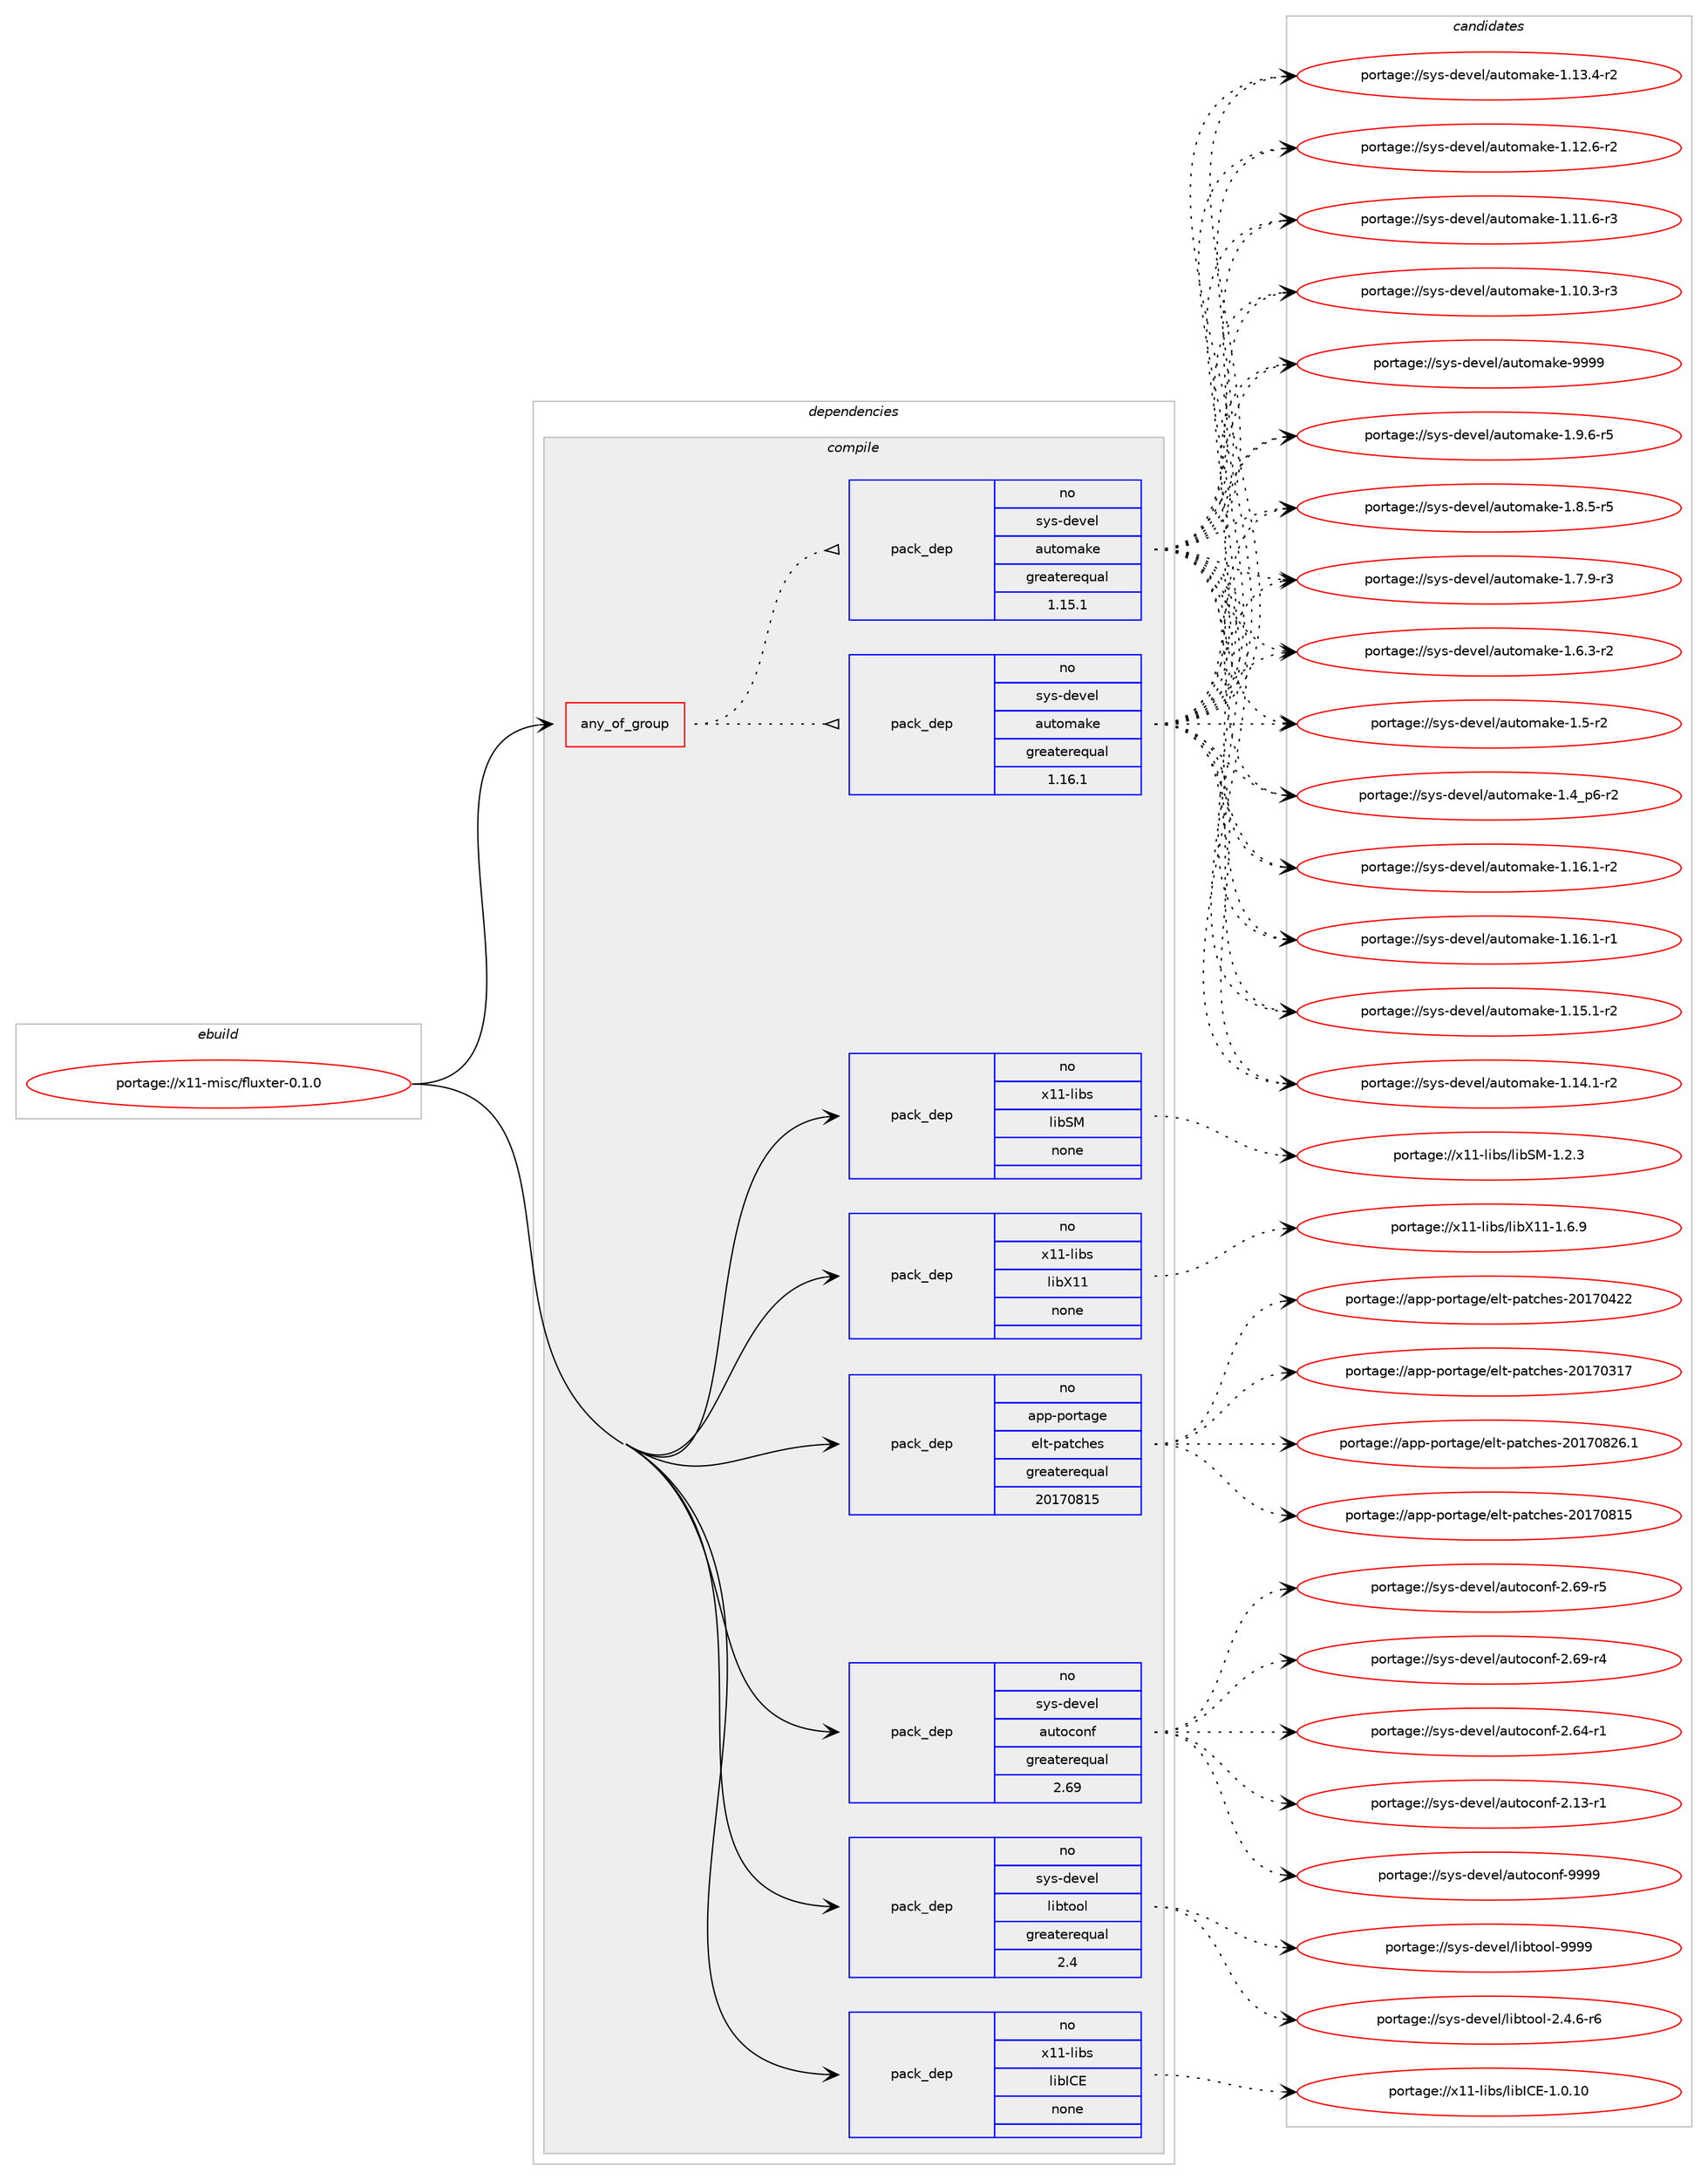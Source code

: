 digraph prolog {

# *************
# Graph options
# *************

newrank=true;
concentrate=true;
compound=true;
graph [rankdir=LR,fontname=Helvetica,fontsize=10,ranksep=1.5];#, ranksep=2.5, nodesep=0.2];
edge  [arrowhead=vee];
node  [fontname=Helvetica,fontsize=10];

# **********
# The ebuild
# **********

subgraph cluster_leftcol {
color=gray;
rank=same;
label=<<i>ebuild</i>>;
id [label="portage://x11-misc/fluxter-0.1.0", color=red, width=4, href="../x11-misc/fluxter-0.1.0.svg"];
}

# ****************
# The dependencies
# ****************

subgraph cluster_midcol {
color=gray;
label=<<i>dependencies</i>>;
subgraph cluster_compile {
fillcolor="#eeeeee";
style=filled;
label=<<i>compile</i>>;
subgraph any172 {
dependency10934 [label=<<TABLE BORDER="0" CELLBORDER="1" CELLSPACING="0" CELLPADDING="4"><TR><TD CELLPADDING="10">any_of_group</TD></TR></TABLE>>, shape=none, color=red];subgraph pack9383 {
dependency10935 [label=<<TABLE BORDER="0" CELLBORDER="1" CELLSPACING="0" CELLPADDING="4" WIDTH="220"><TR><TD ROWSPAN="6" CELLPADDING="30">pack_dep</TD></TR><TR><TD WIDTH="110">no</TD></TR><TR><TD>sys-devel</TD></TR><TR><TD>automake</TD></TR><TR><TD>greaterequal</TD></TR><TR><TD>1.16.1</TD></TR></TABLE>>, shape=none, color=blue];
}
dependency10934:e -> dependency10935:w [weight=20,style="dotted",arrowhead="oinv"];
subgraph pack9384 {
dependency10936 [label=<<TABLE BORDER="0" CELLBORDER="1" CELLSPACING="0" CELLPADDING="4" WIDTH="220"><TR><TD ROWSPAN="6" CELLPADDING="30">pack_dep</TD></TR><TR><TD WIDTH="110">no</TD></TR><TR><TD>sys-devel</TD></TR><TR><TD>automake</TD></TR><TR><TD>greaterequal</TD></TR><TR><TD>1.15.1</TD></TR></TABLE>>, shape=none, color=blue];
}
dependency10934:e -> dependency10936:w [weight=20,style="dotted",arrowhead="oinv"];
}
id:e -> dependency10934:w [weight=20,style="solid",arrowhead="vee"];
subgraph pack9385 {
dependency10937 [label=<<TABLE BORDER="0" CELLBORDER="1" CELLSPACING="0" CELLPADDING="4" WIDTH="220"><TR><TD ROWSPAN="6" CELLPADDING="30">pack_dep</TD></TR><TR><TD WIDTH="110">no</TD></TR><TR><TD>app-portage</TD></TR><TR><TD>elt-patches</TD></TR><TR><TD>greaterequal</TD></TR><TR><TD>20170815</TD></TR></TABLE>>, shape=none, color=blue];
}
id:e -> dependency10937:w [weight=20,style="solid",arrowhead="vee"];
subgraph pack9386 {
dependency10938 [label=<<TABLE BORDER="0" CELLBORDER="1" CELLSPACING="0" CELLPADDING="4" WIDTH="220"><TR><TD ROWSPAN="6" CELLPADDING="30">pack_dep</TD></TR><TR><TD WIDTH="110">no</TD></TR><TR><TD>sys-devel</TD></TR><TR><TD>autoconf</TD></TR><TR><TD>greaterequal</TD></TR><TR><TD>2.69</TD></TR></TABLE>>, shape=none, color=blue];
}
id:e -> dependency10938:w [weight=20,style="solid",arrowhead="vee"];
subgraph pack9387 {
dependency10939 [label=<<TABLE BORDER="0" CELLBORDER="1" CELLSPACING="0" CELLPADDING="4" WIDTH="220"><TR><TD ROWSPAN="6" CELLPADDING="30">pack_dep</TD></TR><TR><TD WIDTH="110">no</TD></TR><TR><TD>sys-devel</TD></TR><TR><TD>libtool</TD></TR><TR><TD>greaterequal</TD></TR><TR><TD>2.4</TD></TR></TABLE>>, shape=none, color=blue];
}
id:e -> dependency10939:w [weight=20,style="solid",arrowhead="vee"];
subgraph pack9388 {
dependency10940 [label=<<TABLE BORDER="0" CELLBORDER="1" CELLSPACING="0" CELLPADDING="4" WIDTH="220"><TR><TD ROWSPAN="6" CELLPADDING="30">pack_dep</TD></TR><TR><TD WIDTH="110">no</TD></TR><TR><TD>x11-libs</TD></TR><TR><TD>libICE</TD></TR><TR><TD>none</TD></TR><TR><TD></TD></TR></TABLE>>, shape=none, color=blue];
}
id:e -> dependency10940:w [weight=20,style="solid",arrowhead="vee"];
subgraph pack9389 {
dependency10941 [label=<<TABLE BORDER="0" CELLBORDER="1" CELLSPACING="0" CELLPADDING="4" WIDTH="220"><TR><TD ROWSPAN="6" CELLPADDING="30">pack_dep</TD></TR><TR><TD WIDTH="110">no</TD></TR><TR><TD>x11-libs</TD></TR><TR><TD>libSM</TD></TR><TR><TD>none</TD></TR><TR><TD></TD></TR></TABLE>>, shape=none, color=blue];
}
id:e -> dependency10941:w [weight=20,style="solid",arrowhead="vee"];
subgraph pack9390 {
dependency10942 [label=<<TABLE BORDER="0" CELLBORDER="1" CELLSPACING="0" CELLPADDING="4" WIDTH="220"><TR><TD ROWSPAN="6" CELLPADDING="30">pack_dep</TD></TR><TR><TD WIDTH="110">no</TD></TR><TR><TD>x11-libs</TD></TR><TR><TD>libX11</TD></TR><TR><TD>none</TD></TR><TR><TD></TD></TR></TABLE>>, shape=none, color=blue];
}
id:e -> dependency10942:w [weight=20,style="solid",arrowhead="vee"];
}
subgraph cluster_compileandrun {
fillcolor="#eeeeee";
style=filled;
label=<<i>compile and run</i>>;
}
subgraph cluster_run {
fillcolor="#eeeeee";
style=filled;
label=<<i>run</i>>;
}
}

# **************
# The candidates
# **************

subgraph cluster_choices {
rank=same;
color=gray;
label=<<i>candidates</i>>;

subgraph choice9383 {
color=black;
nodesep=1;
choice115121115451001011181011084797117116111109971071014557575757 [label="portage://sys-devel/automake-9999", color=red, width=4,href="../sys-devel/automake-9999.svg"];
choice115121115451001011181011084797117116111109971071014549465746544511453 [label="portage://sys-devel/automake-1.9.6-r5", color=red, width=4,href="../sys-devel/automake-1.9.6-r5.svg"];
choice115121115451001011181011084797117116111109971071014549465646534511453 [label="portage://sys-devel/automake-1.8.5-r5", color=red, width=4,href="../sys-devel/automake-1.8.5-r5.svg"];
choice115121115451001011181011084797117116111109971071014549465546574511451 [label="portage://sys-devel/automake-1.7.9-r3", color=red, width=4,href="../sys-devel/automake-1.7.9-r3.svg"];
choice115121115451001011181011084797117116111109971071014549465446514511450 [label="portage://sys-devel/automake-1.6.3-r2", color=red, width=4,href="../sys-devel/automake-1.6.3-r2.svg"];
choice11512111545100101118101108479711711611110997107101454946534511450 [label="portage://sys-devel/automake-1.5-r2", color=red, width=4,href="../sys-devel/automake-1.5-r2.svg"];
choice115121115451001011181011084797117116111109971071014549465295112544511450 [label="portage://sys-devel/automake-1.4_p6-r2", color=red, width=4,href="../sys-devel/automake-1.4_p6-r2.svg"];
choice11512111545100101118101108479711711611110997107101454946495446494511450 [label="portage://sys-devel/automake-1.16.1-r2", color=red, width=4,href="../sys-devel/automake-1.16.1-r2.svg"];
choice11512111545100101118101108479711711611110997107101454946495446494511449 [label="portage://sys-devel/automake-1.16.1-r1", color=red, width=4,href="../sys-devel/automake-1.16.1-r1.svg"];
choice11512111545100101118101108479711711611110997107101454946495346494511450 [label="portage://sys-devel/automake-1.15.1-r2", color=red, width=4,href="../sys-devel/automake-1.15.1-r2.svg"];
choice11512111545100101118101108479711711611110997107101454946495246494511450 [label="portage://sys-devel/automake-1.14.1-r2", color=red, width=4,href="../sys-devel/automake-1.14.1-r2.svg"];
choice11512111545100101118101108479711711611110997107101454946495146524511450 [label="portage://sys-devel/automake-1.13.4-r2", color=red, width=4,href="../sys-devel/automake-1.13.4-r2.svg"];
choice11512111545100101118101108479711711611110997107101454946495046544511450 [label="portage://sys-devel/automake-1.12.6-r2", color=red, width=4,href="../sys-devel/automake-1.12.6-r2.svg"];
choice11512111545100101118101108479711711611110997107101454946494946544511451 [label="portage://sys-devel/automake-1.11.6-r3", color=red, width=4,href="../sys-devel/automake-1.11.6-r3.svg"];
choice11512111545100101118101108479711711611110997107101454946494846514511451 [label="portage://sys-devel/automake-1.10.3-r3", color=red, width=4,href="../sys-devel/automake-1.10.3-r3.svg"];
dependency10935:e -> choice115121115451001011181011084797117116111109971071014557575757:w [style=dotted,weight="100"];
dependency10935:e -> choice115121115451001011181011084797117116111109971071014549465746544511453:w [style=dotted,weight="100"];
dependency10935:e -> choice115121115451001011181011084797117116111109971071014549465646534511453:w [style=dotted,weight="100"];
dependency10935:e -> choice115121115451001011181011084797117116111109971071014549465546574511451:w [style=dotted,weight="100"];
dependency10935:e -> choice115121115451001011181011084797117116111109971071014549465446514511450:w [style=dotted,weight="100"];
dependency10935:e -> choice11512111545100101118101108479711711611110997107101454946534511450:w [style=dotted,weight="100"];
dependency10935:e -> choice115121115451001011181011084797117116111109971071014549465295112544511450:w [style=dotted,weight="100"];
dependency10935:e -> choice11512111545100101118101108479711711611110997107101454946495446494511450:w [style=dotted,weight="100"];
dependency10935:e -> choice11512111545100101118101108479711711611110997107101454946495446494511449:w [style=dotted,weight="100"];
dependency10935:e -> choice11512111545100101118101108479711711611110997107101454946495346494511450:w [style=dotted,weight="100"];
dependency10935:e -> choice11512111545100101118101108479711711611110997107101454946495246494511450:w [style=dotted,weight="100"];
dependency10935:e -> choice11512111545100101118101108479711711611110997107101454946495146524511450:w [style=dotted,weight="100"];
dependency10935:e -> choice11512111545100101118101108479711711611110997107101454946495046544511450:w [style=dotted,weight="100"];
dependency10935:e -> choice11512111545100101118101108479711711611110997107101454946494946544511451:w [style=dotted,weight="100"];
dependency10935:e -> choice11512111545100101118101108479711711611110997107101454946494846514511451:w [style=dotted,weight="100"];
}
subgraph choice9384 {
color=black;
nodesep=1;
choice115121115451001011181011084797117116111109971071014557575757 [label="portage://sys-devel/automake-9999", color=red, width=4,href="../sys-devel/automake-9999.svg"];
choice115121115451001011181011084797117116111109971071014549465746544511453 [label="portage://sys-devel/automake-1.9.6-r5", color=red, width=4,href="../sys-devel/automake-1.9.6-r5.svg"];
choice115121115451001011181011084797117116111109971071014549465646534511453 [label="portage://sys-devel/automake-1.8.5-r5", color=red, width=4,href="../sys-devel/automake-1.8.5-r5.svg"];
choice115121115451001011181011084797117116111109971071014549465546574511451 [label="portage://sys-devel/automake-1.7.9-r3", color=red, width=4,href="../sys-devel/automake-1.7.9-r3.svg"];
choice115121115451001011181011084797117116111109971071014549465446514511450 [label="portage://sys-devel/automake-1.6.3-r2", color=red, width=4,href="../sys-devel/automake-1.6.3-r2.svg"];
choice11512111545100101118101108479711711611110997107101454946534511450 [label="portage://sys-devel/automake-1.5-r2", color=red, width=4,href="../sys-devel/automake-1.5-r2.svg"];
choice115121115451001011181011084797117116111109971071014549465295112544511450 [label="portage://sys-devel/automake-1.4_p6-r2", color=red, width=4,href="../sys-devel/automake-1.4_p6-r2.svg"];
choice11512111545100101118101108479711711611110997107101454946495446494511450 [label="portage://sys-devel/automake-1.16.1-r2", color=red, width=4,href="../sys-devel/automake-1.16.1-r2.svg"];
choice11512111545100101118101108479711711611110997107101454946495446494511449 [label="portage://sys-devel/automake-1.16.1-r1", color=red, width=4,href="../sys-devel/automake-1.16.1-r1.svg"];
choice11512111545100101118101108479711711611110997107101454946495346494511450 [label="portage://sys-devel/automake-1.15.1-r2", color=red, width=4,href="../sys-devel/automake-1.15.1-r2.svg"];
choice11512111545100101118101108479711711611110997107101454946495246494511450 [label="portage://sys-devel/automake-1.14.1-r2", color=red, width=4,href="../sys-devel/automake-1.14.1-r2.svg"];
choice11512111545100101118101108479711711611110997107101454946495146524511450 [label="portage://sys-devel/automake-1.13.4-r2", color=red, width=4,href="../sys-devel/automake-1.13.4-r2.svg"];
choice11512111545100101118101108479711711611110997107101454946495046544511450 [label="portage://sys-devel/automake-1.12.6-r2", color=red, width=4,href="../sys-devel/automake-1.12.6-r2.svg"];
choice11512111545100101118101108479711711611110997107101454946494946544511451 [label="portage://sys-devel/automake-1.11.6-r3", color=red, width=4,href="../sys-devel/automake-1.11.6-r3.svg"];
choice11512111545100101118101108479711711611110997107101454946494846514511451 [label="portage://sys-devel/automake-1.10.3-r3", color=red, width=4,href="../sys-devel/automake-1.10.3-r3.svg"];
dependency10936:e -> choice115121115451001011181011084797117116111109971071014557575757:w [style=dotted,weight="100"];
dependency10936:e -> choice115121115451001011181011084797117116111109971071014549465746544511453:w [style=dotted,weight="100"];
dependency10936:e -> choice115121115451001011181011084797117116111109971071014549465646534511453:w [style=dotted,weight="100"];
dependency10936:e -> choice115121115451001011181011084797117116111109971071014549465546574511451:w [style=dotted,weight="100"];
dependency10936:e -> choice115121115451001011181011084797117116111109971071014549465446514511450:w [style=dotted,weight="100"];
dependency10936:e -> choice11512111545100101118101108479711711611110997107101454946534511450:w [style=dotted,weight="100"];
dependency10936:e -> choice115121115451001011181011084797117116111109971071014549465295112544511450:w [style=dotted,weight="100"];
dependency10936:e -> choice11512111545100101118101108479711711611110997107101454946495446494511450:w [style=dotted,weight="100"];
dependency10936:e -> choice11512111545100101118101108479711711611110997107101454946495446494511449:w [style=dotted,weight="100"];
dependency10936:e -> choice11512111545100101118101108479711711611110997107101454946495346494511450:w [style=dotted,weight="100"];
dependency10936:e -> choice11512111545100101118101108479711711611110997107101454946495246494511450:w [style=dotted,weight="100"];
dependency10936:e -> choice11512111545100101118101108479711711611110997107101454946495146524511450:w [style=dotted,weight="100"];
dependency10936:e -> choice11512111545100101118101108479711711611110997107101454946495046544511450:w [style=dotted,weight="100"];
dependency10936:e -> choice11512111545100101118101108479711711611110997107101454946494946544511451:w [style=dotted,weight="100"];
dependency10936:e -> choice11512111545100101118101108479711711611110997107101454946494846514511451:w [style=dotted,weight="100"];
}
subgraph choice9385 {
color=black;
nodesep=1;
choice971121124511211111411697103101471011081164511297116991041011154550484955485650544649 [label="portage://app-portage/elt-patches-20170826.1", color=red, width=4,href="../app-portage/elt-patches-20170826.1.svg"];
choice97112112451121111141169710310147101108116451129711699104101115455048495548564953 [label="portage://app-portage/elt-patches-20170815", color=red, width=4,href="../app-portage/elt-patches-20170815.svg"];
choice97112112451121111141169710310147101108116451129711699104101115455048495548525050 [label="portage://app-portage/elt-patches-20170422", color=red, width=4,href="../app-portage/elt-patches-20170422.svg"];
choice97112112451121111141169710310147101108116451129711699104101115455048495548514955 [label="portage://app-portage/elt-patches-20170317", color=red, width=4,href="../app-portage/elt-patches-20170317.svg"];
dependency10937:e -> choice971121124511211111411697103101471011081164511297116991041011154550484955485650544649:w [style=dotted,weight="100"];
dependency10937:e -> choice97112112451121111141169710310147101108116451129711699104101115455048495548564953:w [style=dotted,weight="100"];
dependency10937:e -> choice97112112451121111141169710310147101108116451129711699104101115455048495548525050:w [style=dotted,weight="100"];
dependency10937:e -> choice97112112451121111141169710310147101108116451129711699104101115455048495548514955:w [style=dotted,weight="100"];
}
subgraph choice9386 {
color=black;
nodesep=1;
choice115121115451001011181011084797117116111991111101024557575757 [label="portage://sys-devel/autoconf-9999", color=red, width=4,href="../sys-devel/autoconf-9999.svg"];
choice1151211154510010111810110847971171161119911111010245504654574511453 [label="portage://sys-devel/autoconf-2.69-r5", color=red, width=4,href="../sys-devel/autoconf-2.69-r5.svg"];
choice1151211154510010111810110847971171161119911111010245504654574511452 [label="portage://sys-devel/autoconf-2.69-r4", color=red, width=4,href="../sys-devel/autoconf-2.69-r4.svg"];
choice1151211154510010111810110847971171161119911111010245504654524511449 [label="portage://sys-devel/autoconf-2.64-r1", color=red, width=4,href="../sys-devel/autoconf-2.64-r1.svg"];
choice1151211154510010111810110847971171161119911111010245504649514511449 [label="portage://sys-devel/autoconf-2.13-r1", color=red, width=4,href="../sys-devel/autoconf-2.13-r1.svg"];
dependency10938:e -> choice115121115451001011181011084797117116111991111101024557575757:w [style=dotted,weight="100"];
dependency10938:e -> choice1151211154510010111810110847971171161119911111010245504654574511453:w [style=dotted,weight="100"];
dependency10938:e -> choice1151211154510010111810110847971171161119911111010245504654574511452:w [style=dotted,weight="100"];
dependency10938:e -> choice1151211154510010111810110847971171161119911111010245504654524511449:w [style=dotted,weight="100"];
dependency10938:e -> choice1151211154510010111810110847971171161119911111010245504649514511449:w [style=dotted,weight="100"];
}
subgraph choice9387 {
color=black;
nodesep=1;
choice1151211154510010111810110847108105981161111111084557575757 [label="portage://sys-devel/libtool-9999", color=red, width=4,href="../sys-devel/libtool-9999.svg"];
choice1151211154510010111810110847108105981161111111084550465246544511454 [label="portage://sys-devel/libtool-2.4.6-r6", color=red, width=4,href="../sys-devel/libtool-2.4.6-r6.svg"];
dependency10939:e -> choice1151211154510010111810110847108105981161111111084557575757:w [style=dotted,weight="100"];
dependency10939:e -> choice1151211154510010111810110847108105981161111111084550465246544511454:w [style=dotted,weight="100"];
}
subgraph choice9388 {
color=black;
nodesep=1;
choice12049494510810598115471081059873676945494648464948 [label="portage://x11-libs/libICE-1.0.10", color=red, width=4,href="../x11-libs/libICE-1.0.10.svg"];
dependency10940:e -> choice12049494510810598115471081059873676945494648464948:w [style=dotted,weight="100"];
}
subgraph choice9389 {
color=black;
nodesep=1;
choice1204949451081059811547108105988377454946504651 [label="portage://x11-libs/libSM-1.2.3", color=red, width=4,href="../x11-libs/libSM-1.2.3.svg"];
dependency10941:e -> choice1204949451081059811547108105988377454946504651:w [style=dotted,weight="100"];
}
subgraph choice9390 {
color=black;
nodesep=1;
choice120494945108105981154710810598884949454946544657 [label="portage://x11-libs/libX11-1.6.9", color=red, width=4,href="../x11-libs/libX11-1.6.9.svg"];
dependency10942:e -> choice120494945108105981154710810598884949454946544657:w [style=dotted,weight="100"];
}
}

}
